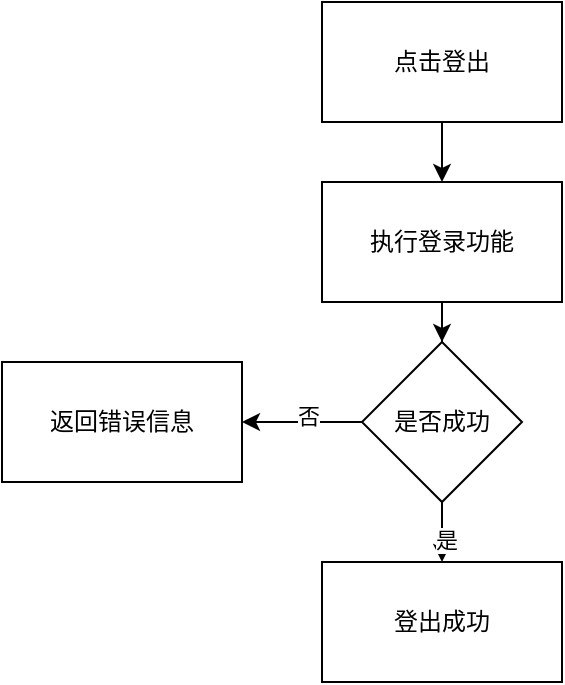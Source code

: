<mxfile version="21.6.6" type="github">
  <diagram name="第 1 页" id="utVh5in4pCdx4y18A-bm">
    <mxGraphModel dx="2074" dy="1078" grid="1" gridSize="10" guides="1" tooltips="1" connect="1" arrows="1" fold="1" page="1" pageScale="1" pageWidth="827" pageHeight="1169" math="0" shadow="0">
      <root>
        <mxCell id="0" />
        <mxCell id="1" parent="0" />
        <mxCell id="0ZOcgmfaaoIlTx78gVGc-5" value="" style="edgeStyle=orthogonalEdgeStyle;rounded=0;orthogonalLoop=1;jettySize=auto;html=1;" edge="1" parent="1" source="0ZOcgmfaaoIlTx78gVGc-1" target="0ZOcgmfaaoIlTx78gVGc-4">
          <mxGeometry relative="1" as="geometry" />
        </mxCell>
        <mxCell id="0ZOcgmfaaoIlTx78gVGc-1" value="点击登出" style="rounded=0;whiteSpace=wrap;html=1;" vertex="1" parent="1">
          <mxGeometry x="354" y="200" width="120" height="60" as="geometry" />
        </mxCell>
        <mxCell id="0ZOcgmfaaoIlTx78gVGc-7" value="" style="edgeStyle=orthogonalEdgeStyle;rounded=0;orthogonalLoop=1;jettySize=auto;html=1;" edge="1" parent="1" source="0ZOcgmfaaoIlTx78gVGc-4" target="0ZOcgmfaaoIlTx78gVGc-6">
          <mxGeometry relative="1" as="geometry" />
        </mxCell>
        <mxCell id="0ZOcgmfaaoIlTx78gVGc-4" value="执行登录功能" style="whiteSpace=wrap;html=1;rounded=0;" vertex="1" parent="1">
          <mxGeometry x="354" y="290" width="120" height="60" as="geometry" />
        </mxCell>
        <mxCell id="0ZOcgmfaaoIlTx78gVGc-9" value="" style="edgeStyle=orthogonalEdgeStyle;rounded=0;orthogonalLoop=1;jettySize=auto;html=1;" edge="1" parent="1" source="0ZOcgmfaaoIlTx78gVGc-6" target="0ZOcgmfaaoIlTx78gVGc-8">
          <mxGeometry relative="1" as="geometry" />
        </mxCell>
        <mxCell id="0ZOcgmfaaoIlTx78gVGc-13" value="否" style="edgeLabel;html=1;align=center;verticalAlign=middle;resizable=0;points=[];" vertex="1" connectable="0" parent="0ZOcgmfaaoIlTx78gVGc-9">
          <mxGeometry x="-0.1" y="-3" relative="1" as="geometry">
            <mxPoint as="offset" />
          </mxGeometry>
        </mxCell>
        <mxCell id="0ZOcgmfaaoIlTx78gVGc-11" value="" style="edgeStyle=orthogonalEdgeStyle;rounded=0;orthogonalLoop=1;jettySize=auto;html=1;" edge="1" parent="1" source="0ZOcgmfaaoIlTx78gVGc-6" target="0ZOcgmfaaoIlTx78gVGc-10">
          <mxGeometry relative="1" as="geometry" />
        </mxCell>
        <mxCell id="0ZOcgmfaaoIlTx78gVGc-12" value="是" style="edgeLabel;html=1;align=center;verticalAlign=middle;resizable=0;points=[];" vertex="1" connectable="0" parent="0ZOcgmfaaoIlTx78gVGc-11">
          <mxGeometry x="-0.244" y="2" relative="1" as="geometry">
            <mxPoint as="offset" />
          </mxGeometry>
        </mxCell>
        <mxCell id="0ZOcgmfaaoIlTx78gVGc-6" value="是否成功" style="rhombus;whiteSpace=wrap;html=1;rounded=0;" vertex="1" parent="1">
          <mxGeometry x="374" y="370" width="80" height="80" as="geometry" />
        </mxCell>
        <mxCell id="0ZOcgmfaaoIlTx78gVGc-8" value="返回错误信息" style="whiteSpace=wrap;html=1;rounded=0;" vertex="1" parent="1">
          <mxGeometry x="194" y="380" width="120" height="60" as="geometry" />
        </mxCell>
        <mxCell id="0ZOcgmfaaoIlTx78gVGc-10" value="登出成功" style="whiteSpace=wrap;html=1;rounded=0;" vertex="1" parent="1">
          <mxGeometry x="354" y="480" width="120" height="60" as="geometry" />
        </mxCell>
      </root>
    </mxGraphModel>
  </diagram>
</mxfile>
